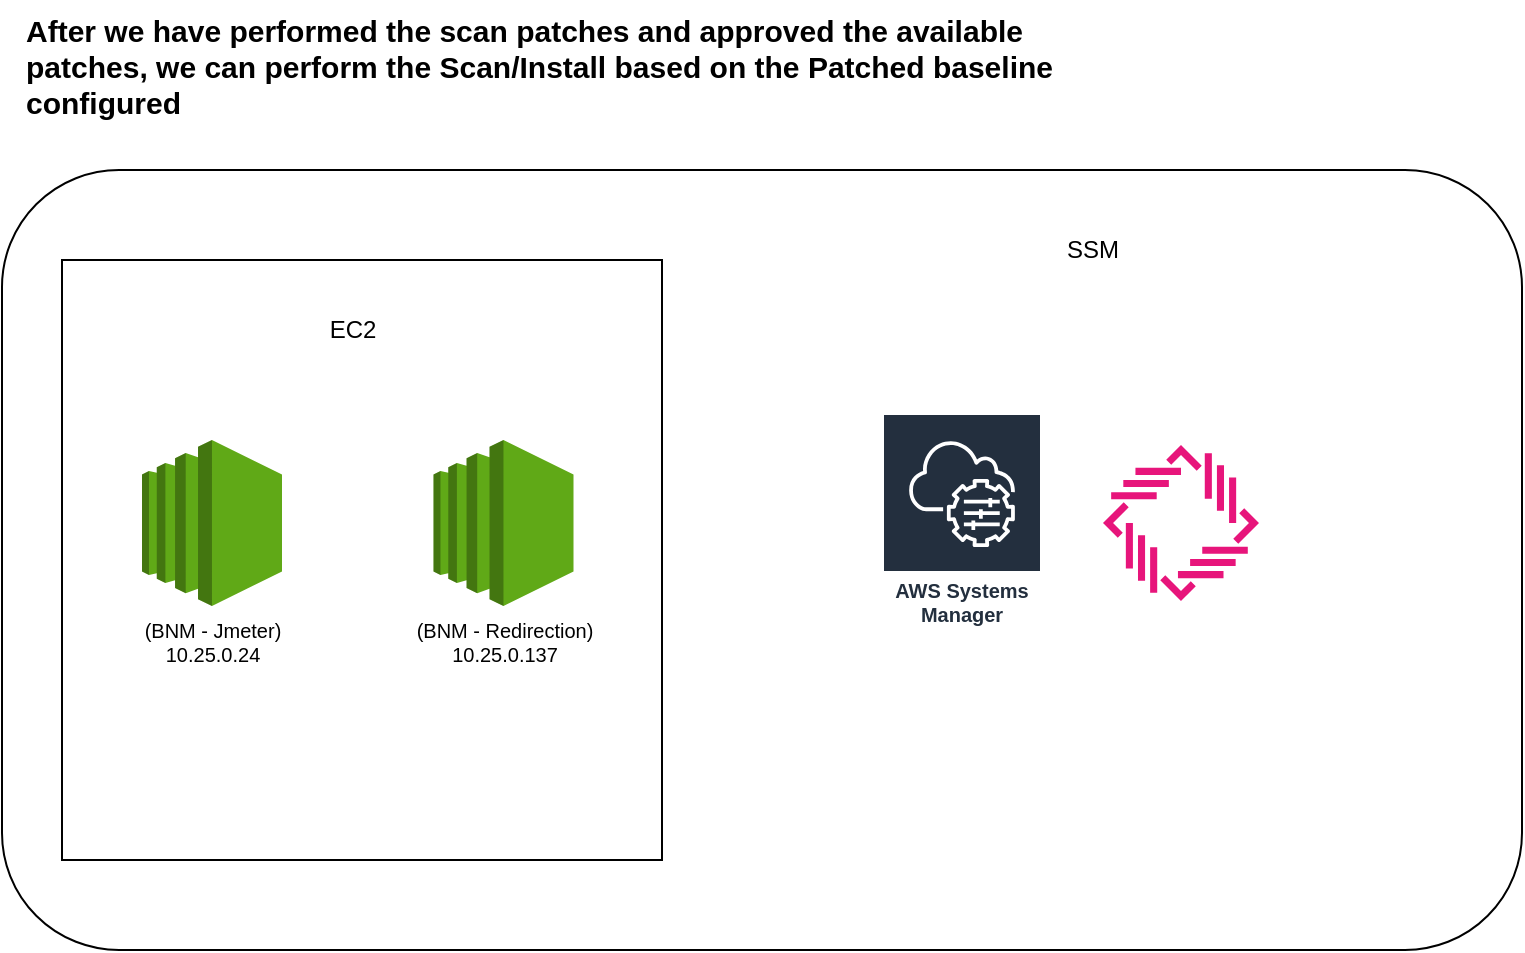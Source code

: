 <mxfile version="23.0.1" type="github">
  <diagram name="Page-1" id="WbNE6tVuMJKparVzCXjg">
    <mxGraphModel dx="-266" dy="-381" grid="1" gridSize="10" guides="1" tooltips="1" connect="1" arrows="1" fold="1" page="1" pageScale="1" pageWidth="850" pageHeight="1100" math="0" shadow="0">
      <root>
        <mxCell id="0" />
        <mxCell id="1" parent="0" />
        <mxCell id="RNwe_7HmPyJ3Uqml4kKu-3" value="(BNM - Redirection)&lt;br&gt;10.25.0.137" style="outlineConnect=0;dashed=0;verticalLabelPosition=bottom;verticalAlign=top;align=center;html=1;shape=mxgraph.aws3.ec2;fillColor=#60a917;shadow=0;fontSize=10;fontColor=#000000;strokeColor=#2D7600;labelBorderColor=none;" vertex="1" parent="1">
          <mxGeometry x="1960.75" y="1350" width="70" height="83" as="geometry" />
        </mxCell>
        <mxCell id="RNwe_7HmPyJ3Uqml4kKu-4" value="(BNM - Jmeter)&lt;br&gt;10.25.0.24" style="outlineConnect=0;dashed=0;verticalLabelPosition=bottom;verticalAlign=top;align=center;html=1;shape=mxgraph.aws3.ec2;fillColor=#60a917;shadow=0;fontSize=10;strokeColor=#2D7600;fontColor=#000000;" vertex="1" parent="1">
          <mxGeometry x="1815" y="1350" width="70" height="83" as="geometry" />
        </mxCell>
        <mxCell id="RNwe_7HmPyJ3Uqml4kKu-5" value="After we have performed the scan patches and approved the available patches, we can perform the Scan/Install based on the Patched baseline configured" style="text;whiteSpace=wrap;html=1;fontStyle=1;fontSize=15;" vertex="1" parent="1">
          <mxGeometry x="1755" y="1130" width="560" height="80" as="geometry" />
        </mxCell>
        <mxCell id="RNwe_7HmPyJ3Uqml4kKu-6" value="" style="sketch=0;outlineConnect=0;fontColor=#232F3E;gradientColor=none;fillColor=#E7157B;strokeColor=none;dashed=0;verticalLabelPosition=bottom;verticalAlign=top;align=center;html=1;fontSize=12;fontStyle=0;aspect=fixed;pointerEvents=1;shape=mxgraph.aws4.patch_manager;" vertex="1" parent="1">
          <mxGeometry x="2295.5" y="1352.5" width="78" height="78" as="geometry" />
        </mxCell>
        <mxCell id="RNwe_7HmPyJ3Uqml4kKu-7" value="AWS Systems Manager" style="sketch=0;outlineConnect=0;fontColor=#232F3E;gradientColor=none;strokeColor=#ffffff;fillColor=#232F3E;dashed=0;verticalLabelPosition=middle;verticalAlign=bottom;align=center;html=1;whiteSpace=wrap;fontSize=10;fontStyle=1;spacing=3;shape=mxgraph.aws4.productIcon;prIcon=mxgraph.aws4.systems_manager;" vertex="1" parent="1">
          <mxGeometry x="2185" y="1336.5" width="80" height="110" as="geometry" />
        </mxCell>
        <mxCell id="RNwe_7HmPyJ3Uqml4kKu-8" value="" style="whiteSpace=wrap;html=1;aspect=fixed;labelBackgroundColor=none;fillColor=none;" vertex="1" parent="1">
          <mxGeometry x="1775" y="1260" width="300" height="300" as="geometry" />
        </mxCell>
        <mxCell id="RNwe_7HmPyJ3Uqml4kKu-10" value="" style="rounded=1;whiteSpace=wrap;html=1;fillColor=none;" vertex="1" parent="1">
          <mxGeometry x="1745" y="1215" width="760" height="390" as="geometry" />
        </mxCell>
        <mxCell id="RNwe_7HmPyJ3Uqml4kKu-11" value="EC2" style="text;html=1;align=center;verticalAlign=middle;resizable=0;points=[];autosize=1;strokeColor=none;fillColor=none;" vertex="1" parent="1">
          <mxGeometry x="1895" y="1280" width="50" height="30" as="geometry" />
        </mxCell>
        <mxCell id="RNwe_7HmPyJ3Uqml4kKu-12" value="SSM" style="text;html=1;align=center;verticalAlign=middle;resizable=0;points=[];autosize=1;strokeColor=none;fillColor=none;" vertex="1" parent="1">
          <mxGeometry x="2265" y="1240" width="50" height="30" as="geometry" />
        </mxCell>
      </root>
    </mxGraphModel>
  </diagram>
</mxfile>
